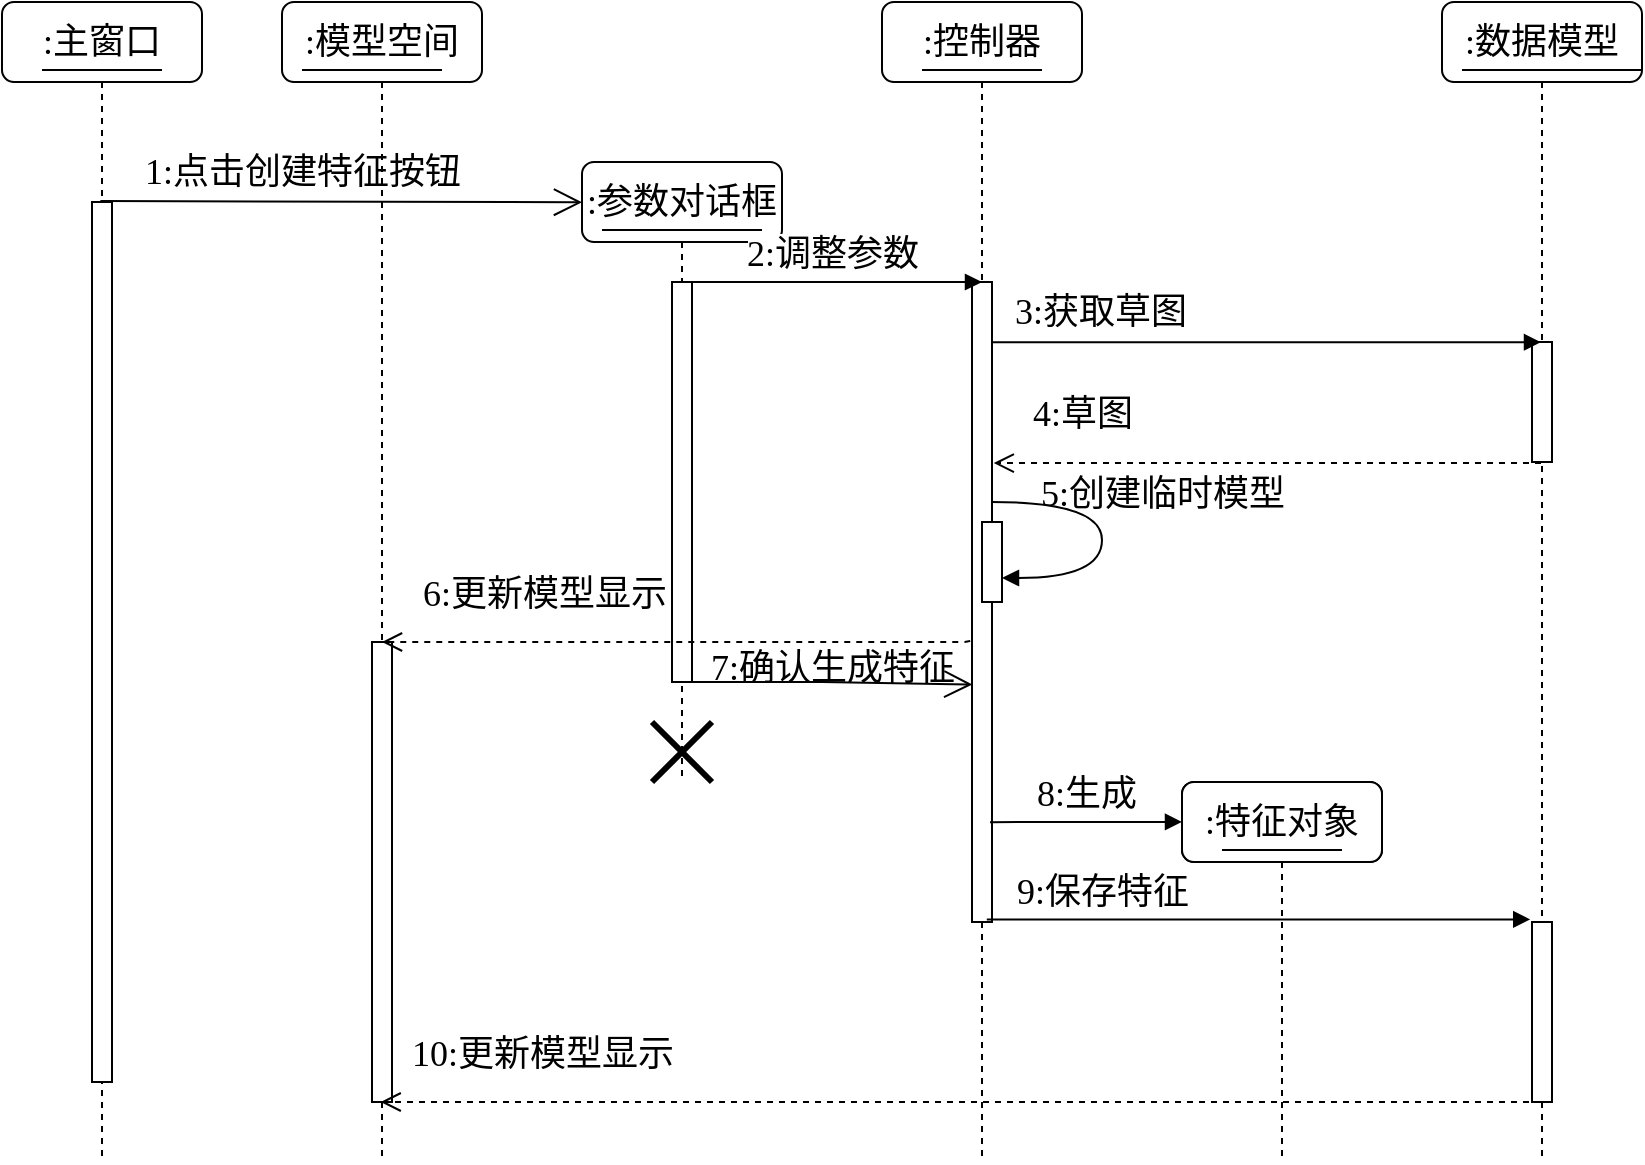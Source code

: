 <mxfile version="22.1.7" type="github">
  <diagram name="Page-1" id="13e1069c-82ec-6db2-03f1-153e76fe0fe0">
    <mxGraphModel dx="1268" dy="571" grid="1" gridSize="10" guides="1" tooltips="1" connect="1" arrows="1" fold="1" page="1" pageScale="1" pageWidth="1100" pageHeight="850" background="none" math="0" shadow="0">
      <root>
        <mxCell id="0" />
        <mxCell id="1" parent="0" />
        <mxCell id="7baba1c4bc27f4b0-2" value="&lt;font data-font-src=&quot;https://fonts.googleapis.com/css?family=Noto+Sans+Simplified+Chinese&quot; face=&quot;Noto Sans Simplified Chinese&quot; style=&quot;font-size: 18px;&quot;&gt;:模型空间&lt;/font&gt;" style="shape=umlLifeline;perimeter=lifelinePerimeter;whiteSpace=wrap;html=1;container=1;collapsible=0;recursiveResize=0;outlineConnect=0;rounded=1;shadow=0;comic=0;labelBackgroundColor=none;strokeWidth=1;fontFamily=Verdana;fontSize=12;align=center;" parent="1" vertex="1">
          <mxGeometry x="240" y="80" width="100" height="580" as="geometry" />
        </mxCell>
        <mxCell id="7baba1c4bc27f4b0-10" value="" style="html=1;points=[];perimeter=orthogonalPerimeter;rounded=0;shadow=0;comic=0;labelBackgroundColor=none;strokeWidth=1;fontFamily=Verdana;fontSize=12;align=center;" parent="7baba1c4bc27f4b0-2" vertex="1">
          <mxGeometry x="45" y="320" width="10" height="230" as="geometry" />
        </mxCell>
        <mxCell id="0fTR-4FWipxoJRkZVWZ0-3" value="" style="line;strokeWidth=1;fillColor=none;align=left;verticalAlign=middle;spacingTop=-1;spacingLeft=3;spacingRight=3;rotatable=0;labelPosition=right;points=[];portConstraint=eastwest;strokeColor=inherit;" parent="7baba1c4bc27f4b0-2" vertex="1">
          <mxGeometry x="10" y="30" width="70" height="8" as="geometry" />
        </mxCell>
        <mxCell id="7baba1c4bc27f4b0-3" value="&lt;font style=&quot;font-size: 18px;&quot; data-font-src=&quot;https://fonts.googleapis.com/css?family=Noto+Sans+Simplified+Chinese&quot; face=&quot;Noto Sans Simplified Chinese&quot;&gt;:参数对话框&lt;/font&gt;" style="shape=umlLifeline;perimeter=lifelinePerimeter;whiteSpace=wrap;html=1;container=1;collapsible=0;recursiveResize=0;outlineConnect=0;rounded=1;shadow=0;comic=0;labelBackgroundColor=none;strokeWidth=1;fontFamily=Verdana;fontSize=12;align=center;" parent="1" vertex="1">
          <mxGeometry x="390" y="160" width="100" height="310" as="geometry" />
        </mxCell>
        <mxCell id="7baba1c4bc27f4b0-13" value="" style="html=1;points=[];perimeter=orthogonalPerimeter;rounded=0;shadow=0;comic=0;labelBackgroundColor=none;strokeWidth=1;fontFamily=Verdana;fontSize=12;align=center;" parent="7baba1c4bc27f4b0-3" vertex="1">
          <mxGeometry x="45" y="60" width="10" height="200" as="geometry" />
        </mxCell>
        <mxCell id="7baba1c4bc27f4b0-30" value="&lt;font style=&quot;font-size: 18px;&quot; data-font-src=&quot;https://fonts.googleapis.com/css?family=Noto+Sans+Simplified+Chinese&quot; face=&quot;Noto Sans Simplified Chinese&quot;&gt;6:更新模型显示&lt;/font&gt;" style="html=1;verticalAlign=bottom;endArrow=open;dashed=1;endSize=8;labelBackgroundColor=none;fontFamily=Verdana;fontSize=12;edgeStyle=elbowEdgeStyle;elbow=vertical;exitX=0.053;exitY=0.829;exitDx=0;exitDy=0;exitPerimeter=0;" parent="7baba1c4bc27f4b0-3" target="7baba1c4bc27f4b0-2" edge="1">
          <mxGeometry x="0.526" y="-10" relative="1" as="geometry">
            <mxPoint x="-100" y="243.97" as="targetPoint" />
            <Array as="points">
              <mxPoint x="-80" y="240" />
              <mxPoint x="184.47" y="243.94" />
            </Array>
            <mxPoint x="200.0" y="200.0" as="sourcePoint" />
            <mxPoint as="offset" />
          </mxGeometry>
        </mxCell>
        <mxCell id="pZDpV4y-CNFGkw-nPmmr-12" value="" style="shape=umlDestroy;whiteSpace=wrap;html=1;strokeWidth=3;targetShapes=umlLifeline;" parent="7baba1c4bc27f4b0-3" vertex="1">
          <mxGeometry x="35" y="280" width="30" height="30" as="geometry" />
        </mxCell>
        <mxCell id="0fTR-4FWipxoJRkZVWZ0-6" value="" style="line;strokeWidth=1;fillColor=none;align=left;verticalAlign=middle;spacingTop=-1;spacingLeft=3;spacingRight=3;rotatable=0;labelPosition=right;points=[];portConstraint=eastwest;strokeColor=inherit;" parent="7baba1c4bc27f4b0-3" vertex="1">
          <mxGeometry x="10" y="30" width="80" height="8" as="geometry" />
        </mxCell>
        <mxCell id="7baba1c4bc27f4b0-4" value="&lt;font data-font-src=&quot;https://fonts.googleapis.com/css?family=Noto+Sans+Simplified+Chinese&quot; face=&quot;Noto Sans Simplified Chinese&quot; style=&quot;font-size: 18px;&quot;&gt;:控制器&lt;/font&gt;" style="shape=umlLifeline;perimeter=lifelinePerimeter;whiteSpace=wrap;html=1;container=1;collapsible=0;recursiveResize=0;outlineConnect=0;rounded=1;shadow=0;comic=0;labelBackgroundColor=none;strokeWidth=1;fontFamily=Verdana;fontSize=12;align=center;" parent="1" vertex="1">
          <mxGeometry x="540" y="80" width="100" height="580" as="geometry" />
        </mxCell>
        <mxCell id="7baba1c4bc27f4b0-16" value="" style="html=1;points=[];perimeter=orthogonalPerimeter;rounded=0;shadow=0;comic=0;labelBackgroundColor=none;strokeWidth=1;fontFamily=Verdana;fontSize=12;align=center;" parent="7baba1c4bc27f4b0-4" vertex="1">
          <mxGeometry x="45" y="140" width="10" height="320" as="geometry" />
        </mxCell>
        <mxCell id="7baba1c4bc27f4b0-37" value="" style="html=1;points=[];perimeter=orthogonalPerimeter;rounded=0;shadow=0;comic=0;labelBackgroundColor=none;strokeWidth=1;fontFamily=Verdana;fontSize=12;align=center;" parent="7baba1c4bc27f4b0-4" vertex="1">
          <mxGeometry x="50" y="260" width="10" height="40" as="geometry" />
        </mxCell>
        <mxCell id="pZDpV4y-CNFGkw-nPmmr-10" value="&lt;font style=&quot;font-size: 18px;&quot; data-font-src=&quot;https://fonts.googleapis.com/css?family=Noto+Sans+Simplified+Chinese&quot; face=&quot;Noto Sans Simplified Chinese&quot;&gt;5:创建临时模型&lt;/font&gt;" style="html=1;verticalAlign=bottom;endArrow=block;labelBackgroundColor=none;fontFamily=Verdana;fontSize=12;elbow=vertical;edgeStyle=orthogonalEdgeStyle;curved=1;entryX=1;entryY=0.286;entryPerimeter=0;exitX=1.038;exitY=0.345;exitPerimeter=0;" parent="7baba1c4bc27f4b0-4" edge="1">
          <mxGeometry x="-0.091" y="30" relative="1" as="geometry">
            <mxPoint x="55" y="250" as="sourcePoint" />
            <mxPoint x="60" y="288" as="targetPoint" />
            <Array as="points">
              <mxPoint x="110" y="250" />
              <mxPoint x="110" y="288" />
            </Array>
            <mxPoint as="offset" />
          </mxGeometry>
        </mxCell>
        <mxCell id="pZDpV4y-CNFGkw-nPmmr-19" value="&lt;font style=&quot;font-size: 18px;&quot; data-font-src=&quot;https://fonts.googleapis.com/css?family=Noto+Sans+Simplified+Chinese&quot; face=&quot;Noto Sans Simplified Chinese&quot;&gt;10:更新模型显示&lt;/font&gt;" style="html=1;verticalAlign=bottom;endArrow=open;dashed=1;endSize=8;labelBackgroundColor=none;fontFamily=Verdana;fontSize=12;" parent="7baba1c4bc27f4b0-4" source="7baba1c4bc27f4b0-6" edge="1">
          <mxGeometry x="0.722" y="-10" relative="1" as="geometry">
            <mxPoint x="-250.676" y="550" as="targetPoint" />
            <mxPoint x="224" y="550" as="sourcePoint" />
            <mxPoint as="offset" />
          </mxGeometry>
        </mxCell>
        <mxCell id="0fTR-4FWipxoJRkZVWZ0-4" value="" style="line;strokeWidth=1;fillColor=none;align=left;verticalAlign=middle;spacingTop=-1;spacingLeft=3;spacingRight=3;rotatable=0;labelPosition=right;points=[];portConstraint=eastwest;strokeColor=inherit;" parent="7baba1c4bc27f4b0-4" vertex="1">
          <mxGeometry x="20" y="30" width="60" height="8" as="geometry" />
        </mxCell>
        <mxCell id="7baba1c4bc27f4b0-5" value="Feature" style="shape=umlLifeline;perimeter=lifelinePerimeter;whiteSpace=wrap;html=1;container=1;collapsible=0;recursiveResize=0;outlineConnect=0;rounded=1;shadow=0;comic=0;labelBackgroundColor=none;strokeWidth=1;fontFamily=Verdana;fontSize=12;align=center;" parent="1" vertex="1">
          <mxGeometry x="690" y="470" width="100" height="190" as="geometry" />
        </mxCell>
        <mxCell id="7baba1c4bc27f4b0-6" value="&lt;font style=&quot;font-size: 18px;&quot; data-font-src=&quot;https://fonts.googleapis.com/css?family=Noto+Sans+Simplified+Chinese&quot; face=&quot;Noto Sans Simplified Chinese&quot;&gt;:数据模型&lt;/font&gt;" style="shape=umlLifeline;perimeter=lifelinePerimeter;whiteSpace=wrap;html=1;container=1;collapsible=0;recursiveResize=0;outlineConnect=0;rounded=1;shadow=0;comic=0;labelBackgroundColor=none;strokeWidth=1;fontFamily=Verdana;fontSize=12;align=center;" parent="1" vertex="1">
          <mxGeometry x="820" y="80" width="100" height="580" as="geometry" />
        </mxCell>
        <mxCell id="7baba1c4bc27f4b0-28" value="" style="html=1;points=[];perimeter=orthogonalPerimeter;rounded=0;shadow=0;comic=0;labelBackgroundColor=none;strokeWidth=1;fontFamily=Verdana;fontSize=12;align=center;" parent="7baba1c4bc27f4b0-6" vertex="1">
          <mxGeometry x="45" y="170" width="10" height="60" as="geometry" />
        </mxCell>
        <mxCell id="pZDpV4y-CNFGkw-nPmmr-16" value="" style="html=1;points=[];perimeter=orthogonalPerimeter;rounded=0;shadow=0;comic=0;labelBackgroundColor=none;strokeWidth=1;fontFamily=Verdana;fontSize=12;align=center;" parent="7baba1c4bc27f4b0-6" vertex="1">
          <mxGeometry x="45" y="460" width="10" height="90" as="geometry" />
        </mxCell>
        <mxCell id="0fTR-4FWipxoJRkZVWZ0-5" value="" style="line;strokeWidth=1;fillColor=none;align=left;verticalAlign=middle;spacingTop=-1;spacingLeft=3;spacingRight=3;rotatable=0;labelPosition=right;points=[];portConstraint=eastwest;strokeColor=inherit;" parent="7baba1c4bc27f4b0-6" vertex="1">
          <mxGeometry x="10" y="30" width="90" height="8" as="geometry" />
        </mxCell>
        <mxCell id="7baba1c4bc27f4b0-8" value="&lt;font face=&quot;Noto Sans Simplified Chinese&quot; style=&quot;font-size: 18px;&quot;&gt;:主窗口&lt;/font&gt;" style="shape=umlLifeline;perimeter=lifelinePerimeter;whiteSpace=wrap;html=1;container=1;collapsible=0;recursiveResize=0;outlineConnect=0;rounded=1;shadow=0;comic=0;labelBackgroundColor=none;strokeWidth=1;fontFamily=Verdana;fontSize=12;align=center;" parent="1" vertex="1">
          <mxGeometry x="100" y="80" width="100" height="580" as="geometry" />
        </mxCell>
        <mxCell id="7baba1c4bc27f4b0-9" value="" style="html=1;points=[];perimeter=orthogonalPerimeter;rounded=0;shadow=0;comic=0;labelBackgroundColor=none;strokeWidth=1;fontFamily=Verdana;fontSize=12;align=center;" parent="7baba1c4bc27f4b0-8" vertex="1">
          <mxGeometry x="45" y="100" width="10" height="440" as="geometry" />
        </mxCell>
        <mxCell id="0fTR-4FWipxoJRkZVWZ0-2" value="" style="line;strokeWidth=1;fillColor=none;align=left;verticalAlign=middle;spacingTop=-1;spacingLeft=3;spacingRight=3;rotatable=0;labelPosition=right;points=[];portConstraint=eastwest;strokeColor=inherit;" parent="7baba1c4bc27f4b0-8" vertex="1">
          <mxGeometry x="20" y="30" width="60" height="8" as="geometry" />
        </mxCell>
        <mxCell id="pZDpV4y-CNFGkw-nPmmr-3" value="&lt;font data-font-src=&quot;https://fonts.googleapis.com/css?family=Noto+Sans+Simplified+Chinese&quot; face=&quot;Noto Sans Simplified Chinese&quot; style=&quot;font-size: 18px;&quot;&gt;2:调整参数&lt;/font&gt;" style="html=1;verticalAlign=bottom;endArrow=block;curved=0;rounded=0;" parent="1" edge="1">
          <mxGeometry width="80" relative="1" as="geometry">
            <mxPoint x="439.824" y="220.0" as="sourcePoint" />
            <mxPoint x="590" y="220.0" as="targetPoint" />
            <Array as="points">
              <mxPoint x="470.5" y="220" />
            </Array>
          </mxGeometry>
        </mxCell>
        <mxCell id="pZDpV4y-CNFGkw-nPmmr-5" value="&lt;font face=&quot;Noto Sans Simplified Chinese&quot; style=&quot;font-size: 18px;&quot;&gt;3:获取草图&lt;/font&gt;" style="html=1;verticalAlign=bottom;endArrow=block;curved=0;rounded=0;exitX=0.994;exitY=0.094;exitDx=0;exitDy=0;exitPerimeter=0;" parent="1" source="7baba1c4bc27f4b0-16" target="7baba1c4bc27f4b0-6" edge="1">
          <mxGeometry x="-0.606" y="1" width="80" relative="1" as="geometry">
            <mxPoint x="605.0" y="630" as="sourcePoint" />
            <mxPoint x="877.68" y="630" as="targetPoint" />
            <mxPoint as="offset" />
          </mxGeometry>
        </mxCell>
        <mxCell id="pZDpV4y-CNFGkw-nPmmr-6" value="&lt;font data-font-src=&quot;https://fonts.googleapis.com/css?family=Noto+Sans+Simplified+Chinese&quot; face=&quot;Noto Sans Simplified Chinese&quot; style=&quot;font-size: 18px;&quot;&gt;4:草图&lt;/font&gt;" style="html=1;verticalAlign=bottom;endArrow=open;dashed=1;endSize=8;labelBackgroundColor=none;fontFamily=Verdana;fontSize=12;entryX=1.088;entryY=0.283;entryDx=0;entryDy=0;entryPerimeter=0;" parent="1" source="7baba1c4bc27f4b0-6" target="7baba1c4bc27f4b0-16" edge="1">
          <mxGeometry x="0.677" y="-11" relative="1" as="geometry">
            <mxPoint x="610" y="690" as="targetPoint" />
            <mxPoint x="875" y="690" as="sourcePoint" />
            <mxPoint as="offset" />
          </mxGeometry>
        </mxCell>
        <mxCell id="pZDpV4y-CNFGkw-nPmmr-18" value="&lt;font style=&quot;font-size: 18px;&quot; face=&quot;Noto Sans Simplified Chinese&quot;&gt;9:保存特征&lt;/font&gt;" style="html=1;verticalAlign=bottom;endArrow=block;curved=0;rounded=0;entryX=-0.088;entryY=-0.014;entryDx=0;entryDy=0;entryPerimeter=0;exitX=0.74;exitY=0.996;exitDx=0;exitDy=0;exitPerimeter=0;" parent="1" source="7baba1c4bc27f4b0-16" target="pZDpV4y-CNFGkw-nPmmr-16" edge="1">
          <mxGeometry x="-0.576" width="80" relative="1" as="geometry">
            <mxPoint x="600" y="539" as="sourcePoint" />
            <mxPoint x="730" y="540" as="targetPoint" />
            <mxPoint as="offset" />
          </mxGeometry>
        </mxCell>
        <mxCell id="0fTR-4FWipxoJRkZVWZ0-7" value="&lt;font style=&quot;font-size: 18px;&quot; data-font-src=&quot;https://fonts.googleapis.com/css?family=Noto+Sans+Simplified+Chinese&quot; face=&quot;Noto Sans Simplified Chinese&quot;&gt;:特征对象&lt;/font&gt;" style="shape=umlLifeline;perimeter=lifelinePerimeter;whiteSpace=wrap;html=1;container=1;collapsible=0;recursiveResize=0;outlineConnect=0;rounded=1;shadow=0;comic=0;labelBackgroundColor=none;strokeWidth=1;fontFamily=Verdana;fontSize=12;align=center;" parent="1" vertex="1">
          <mxGeometry x="690" y="470" width="100" height="190" as="geometry" />
        </mxCell>
        <mxCell id="z8NptdIp1Vsu_aSBjJlj-2" value="" style="line;strokeWidth=1;fillColor=none;align=left;verticalAlign=middle;spacingTop=-1;spacingLeft=3;spacingRight=3;rotatable=0;labelPosition=right;points=[];portConstraint=eastwest;strokeColor=inherit;" parent="0fTR-4FWipxoJRkZVWZ0-7" vertex="1">
          <mxGeometry x="20" y="30" width="60" height="8" as="geometry" />
        </mxCell>
        <mxCell id="pZDpV4y-CNFGkw-nPmmr-14" value="&lt;font style=&quot;font-size: 18px;&quot; data-font-src=&quot;https://fonts.googleapis.com/css?family=Noto+Sans+Simplified+Chinese&quot; face=&quot;Noto Sans Simplified Chinese&quot;&gt;8:生成&lt;/font&gt;" style="html=1;verticalAlign=bottom;endArrow=block;curved=0;rounded=0;entryX=0;entryY=0.105;entryDx=0;entryDy=0;entryPerimeter=0;exitX=0.9;exitY=0.844;exitDx=0;exitDy=0;exitPerimeter=0;" parent="1" source="7baba1c4bc27f4b0-16" target="0fTR-4FWipxoJRkZVWZ0-7" edge="1">
          <mxGeometry width="80" relative="1" as="geometry">
            <mxPoint x="600" y="490" as="sourcePoint" />
            <mxPoint x="686" y="511.12" as="targetPoint" />
          </mxGeometry>
        </mxCell>
        <mxCell id="0fTR-4FWipxoJRkZVWZ0-8" value="" style="endArrow=open;endFill=1;endSize=12;html=1;rounded=0;exitX=0.42;exitY=-0.001;exitDx=0;exitDy=0;exitPerimeter=0;entryX=0;entryY=0.065;entryDx=0;entryDy=0;entryPerimeter=0;" parent="1" source="7baba1c4bc27f4b0-9" target="7baba1c4bc27f4b0-3" edge="1">
          <mxGeometry width="160" relative="1" as="geometry">
            <mxPoint x="30" y="280" as="sourcePoint" />
            <mxPoint x="190" y="280" as="targetPoint" />
          </mxGeometry>
        </mxCell>
        <mxCell id="0fTR-4FWipxoJRkZVWZ0-9" value="&lt;font style=&quot;font-size: 18px;&quot; data-font-src=&quot;https://fonts.googleapis.com/css?family=Noto+Sans+Simplified+Chinese&quot; face=&quot;Noto Sans Simplified Chinese&quot;&gt;1:点击创建特征按钮&lt;/font&gt;" style="text;html=1;align=center;verticalAlign=middle;resizable=0;points=[];autosize=1;strokeColor=none;fillColor=none;" parent="1" vertex="1">
          <mxGeometry x="160" y="145" width="180" height="40" as="geometry" />
        </mxCell>
        <mxCell id="0fTR-4FWipxoJRkZVWZ0-11" value="" style="endArrow=open;endFill=1;endSize=12;html=1;rounded=0;entryX=0.02;entryY=0.629;entryDx=0;entryDy=0;entryPerimeter=0;" parent="1" source="7baba1c4bc27f4b0-3" target="7baba1c4bc27f4b0-16" edge="1">
          <mxGeometry width="160" relative="1" as="geometry">
            <mxPoint x="-80" y="370" as="sourcePoint" />
            <mxPoint x="580" y="420" as="targetPoint" />
            <Array as="points">
              <mxPoint x="510" y="420" />
            </Array>
          </mxGeometry>
        </mxCell>
        <mxCell id="0fTR-4FWipxoJRkZVWZ0-12" value="&lt;font style=&quot;font-size: 18px;&quot; data-font-src=&quot;https://fonts.googleapis.com/css?family=Noto+Sans+Simplified+Chinese&quot; face=&quot;Noto Sans Simplified Chinese&quot;&gt;7:确认生成特征&lt;/font&gt;" style="text;html=1;align=center;verticalAlign=middle;resizable=0;points=[];autosize=1;strokeColor=none;fillColor=none;" parent="1" vertex="1">
          <mxGeometry x="440" y="393" width="150" height="40" as="geometry" />
        </mxCell>
      </root>
    </mxGraphModel>
  </diagram>
</mxfile>
